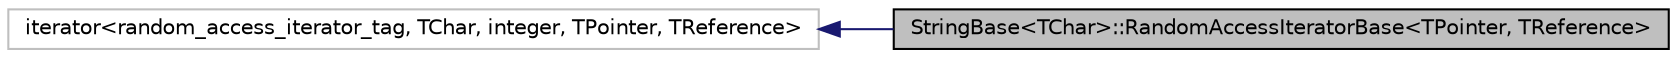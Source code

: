 digraph "StringBase&lt;TChar&gt;::RandomAccessIteratorBase&lt;TPointer, TReference&gt;"
{
  edge [fontname="Helvetica",fontsize="10",labelfontname="Helvetica",labelfontsize="10"];
  node [fontname="Helvetica",fontsize="10",shape=record];
  rankdir="LR";
  Node2 [label="StringBase\<TChar\>::RandomAccessIteratorBase\<TPointer, TReference\>",height=0.2,width=0.4,color="black", fillcolor="grey75", style="filled", fontcolor="black"];
  Node3 [label="iterator\<random_access_iterator_tag, TChar, integer, TPointer, TReference\>",height=0.2,width=0.4,color="grey75", fillcolor="white", style="filled"];
  Node3 -> Node2 [dir="back",color="midnightblue",fontsize="10",style="solid",fontname="Helvetica"];
}

